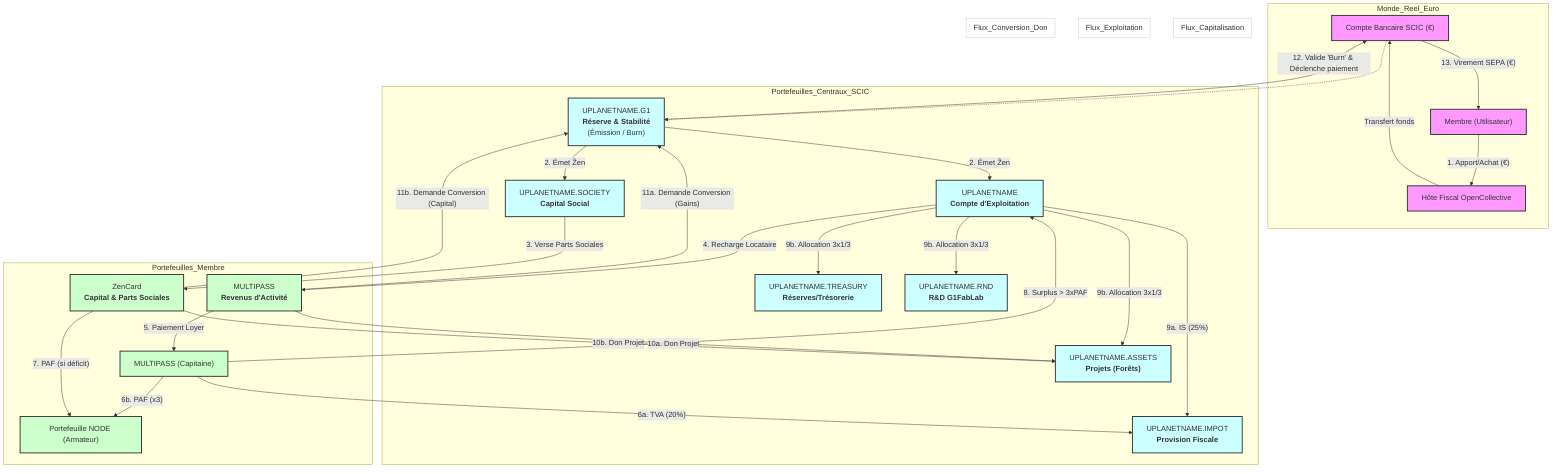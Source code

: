 graph TD
    subgraph "Monde_Reel_Euro"
        A["Compte Bancaire SCIC (€)"]
        B["Hôte Fiscal OpenCollective"]
        C["Membre (Utilisateur)"]

        C -- "1. Apport/Achat (€)" --> B
        B -- "Transfert fonds" --> A
    end

    subgraph "Portefeuilles_Centraux_SCIC"
        G1["UPLANETNAME.G1<br><b>Réserve & Stabilité</b><br>(Émission / Burn)"]
        SOC["UPLANETNAME.SOCIETY<br><b>Capital Social</b>"]
        OPE["UPLANETNAME<br><b>Compte d'Exploitation</b>"]
        IMP["UPLANETNAME.IMPOT<br><b>Provision Fiscale</b>"]
        %% Portefeuille ajouté pour la conformité 3x1/3
        TRE["UPLANETNAME.TREASURY<br><b>Réserves/Trésorerie</b>"]
        ASS["UPLANETNAME.ASSETS<br><b>Projets (Forêts)</b>"]
        RND["UPLANETNAME.RND<br><b>R&D G1FabLab</b>"]

        A -.-> G1 -- "2. Émet Ẑen" --> SOC & OPE
    end

    subgraph "Portefeuilles_Membre"
        MP["MULTIPASS<br><b>Revenus d'Activité</b>"]
        ZC["ZenCard<br><b>Capital & Parts Sociales</b>"]
        MP_Cap["MULTIPASS (Capitaine)"]
        NODE["Portefeuille NODE (Armateur)"]
    end

    %% FLUX DE CAPITALISATION
    subgraph "Flux_Capitalisation"
        SOC -- "3. Verse Parts Sociales" --> ZC
    end

    %% FLUX D'EXPLOITATION
    subgraph "Flux_Exploitation"
        OPE -- "4. Recharge Locataire" --> MP
        MP -- "5. Paiement Loyer" --> MP_Cap
        MP_Cap -- "6a. TVA (20%)" --> IMP
        MP_Cap -- "6b. PAF (x3)" --> NODE
        ZC -- "7. PAF (si déficit)" --> NODE
        MP_Cap -- "8. Surplus > 3xPAF" --> OPE
        OPE -- "9a. IS (25%)" --> IMP
        %% Flux corrigé pour refléter la répartition 3x1/3
        OPE -- "9b. Allocation 3x1/3" --> TRE & ASS & RND
    end

    %% FLUX DE CONVERSION ET DE DON
    subgraph "Flux_Conversion_Don"
        MP -- "10a. Don Projet" --> ASS
        ZC -- "10b. Don Projet" --> ASS
        MP -- "11a. Demande Conversion (Gains)" --> G1
        ZC -- "11b. Demande Conversion (Capital)" --> G1
        
        %% Flux décomposé pour plus de clarté
        G1 -- "12. Valide 'Burn' & Déclenche paiement" --> A
        A -- "13. Virement SEPA (€)" --> C
    end

    %% Styling
    classDef real fill:#f9f,stroke:#333,stroke-width:2px
    classDef central fill:#cff,stroke:#333,stroke-width:2px
    classDef member fill:#cfc,stroke:#333,stroke-width:2px
    classDef flowbox fill:#fff,stroke:#ccc,stroke-width:1px

    class A,B,C real
    class G1,SOC,OPE,IMP,TRE,ASS,RND central
    class MP,ZC,MP_Cap,NODE member
    class Flux_Capitalisation,Flux_Exploitation,Flux_Conversion_Don flowbox